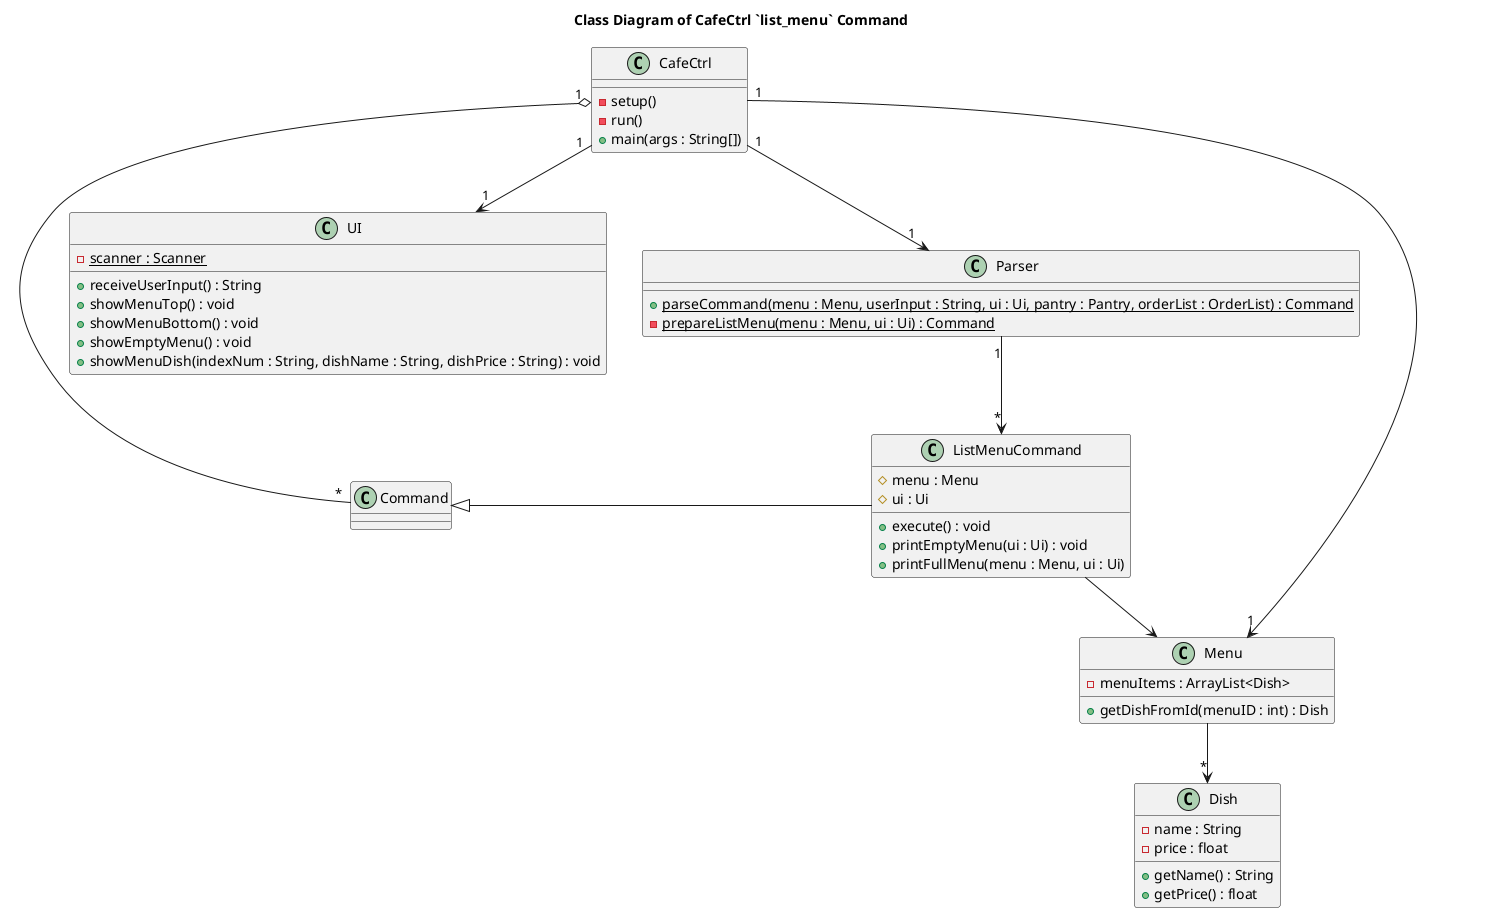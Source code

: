 @startuml
'https://plantuml.com/class-diagram


title Class Diagram of CafeCtrl `list_menu` Command

CafeCtrl "1" --> "1" UI
CafeCtrl "1" --> "1" Parser
CafeCtrl "1" --> "1" Menu

CafeCtrl "1" o-- "*" Command
Command <|- ListMenuCommand
Parser "1" --> "*" ListMenuCommand
ListMenuCommand --> Menu
Menu --> "*" Dish

class CafeCtrl {
- setup()
- run()
+ main(args : String[])
}

class Command {

}

class UI {
{static} - scanner : Scanner
+ receiveUserInput() : String
+ showMenuTop() : void
+ showMenuBottom() : void
+ showEmptyMenu() : void
+ showMenuDish(indexNum : String, dishName : String, dishPrice : String) : void
}

class ListMenuCommand {
# menu : Menu
# ui : Ui
+ execute() : void
+ printEmptyMenu(ui : Ui) : void
+ printFullMenu(menu : Menu, ui : Ui)
}

class Parser {
{static} + parseCommand(menu : Menu, userInput : String, ui : Ui, pantry : Pantry, orderList : OrderList) : Command
{static} - prepareListMenu(menu : Menu, ui : Ui) : Command
}

class Menu {
- menuItems : ArrayList<Dish>
+ getDishFromId(menuID : int) : Dish
}

class Dish {
- name : String
- price : float
+ getName() : String
+ getPrice() : float
}
@enduml